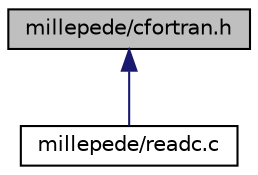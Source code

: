 digraph "millepede/cfortran.h"
{
 // LATEX_PDF_SIZE
  edge [fontname="Helvetica",fontsize="10",labelfontname="Helvetica",labelfontsize="10"];
  node [fontname="Helvetica",fontsize="10",shape=record];
  Node1 [label="millepede/cfortran.h",height=0.2,width=0.4,color="black", fillcolor="grey75", style="filled", fontcolor="black",tooltip=" "];
  Node1 -> Node2 [dir="back",color="midnightblue",fontsize="10",style="solid",fontname="Helvetica"];
  Node2 [label="millepede/readc.c",height=0.2,width=0.4,color="black", fillcolor="white", style="filled",URL="$readc_8c.html",tooltip=" "];
}
